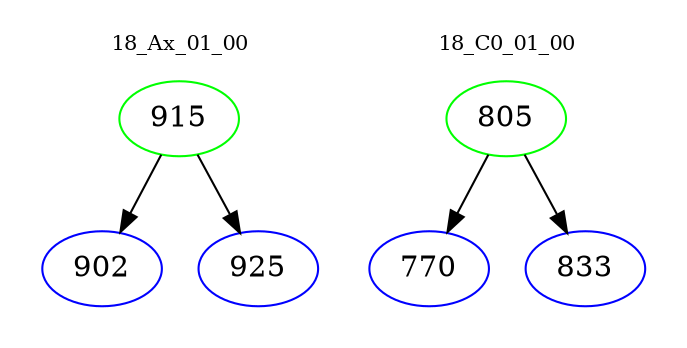digraph{
subgraph cluster_0 {
color = white
label = "18_Ax_01_00";
fontsize=10;
T0_915 [label="915", color="green"]
T0_915 -> T0_902 [color="black"]
T0_902 [label="902", color="blue"]
T0_915 -> T0_925 [color="black"]
T0_925 [label="925", color="blue"]
}
subgraph cluster_1 {
color = white
label = "18_C0_01_00";
fontsize=10;
T1_805 [label="805", color="green"]
T1_805 -> T1_770 [color="black"]
T1_770 [label="770", color="blue"]
T1_805 -> T1_833 [color="black"]
T1_833 [label="833", color="blue"]
}
}

